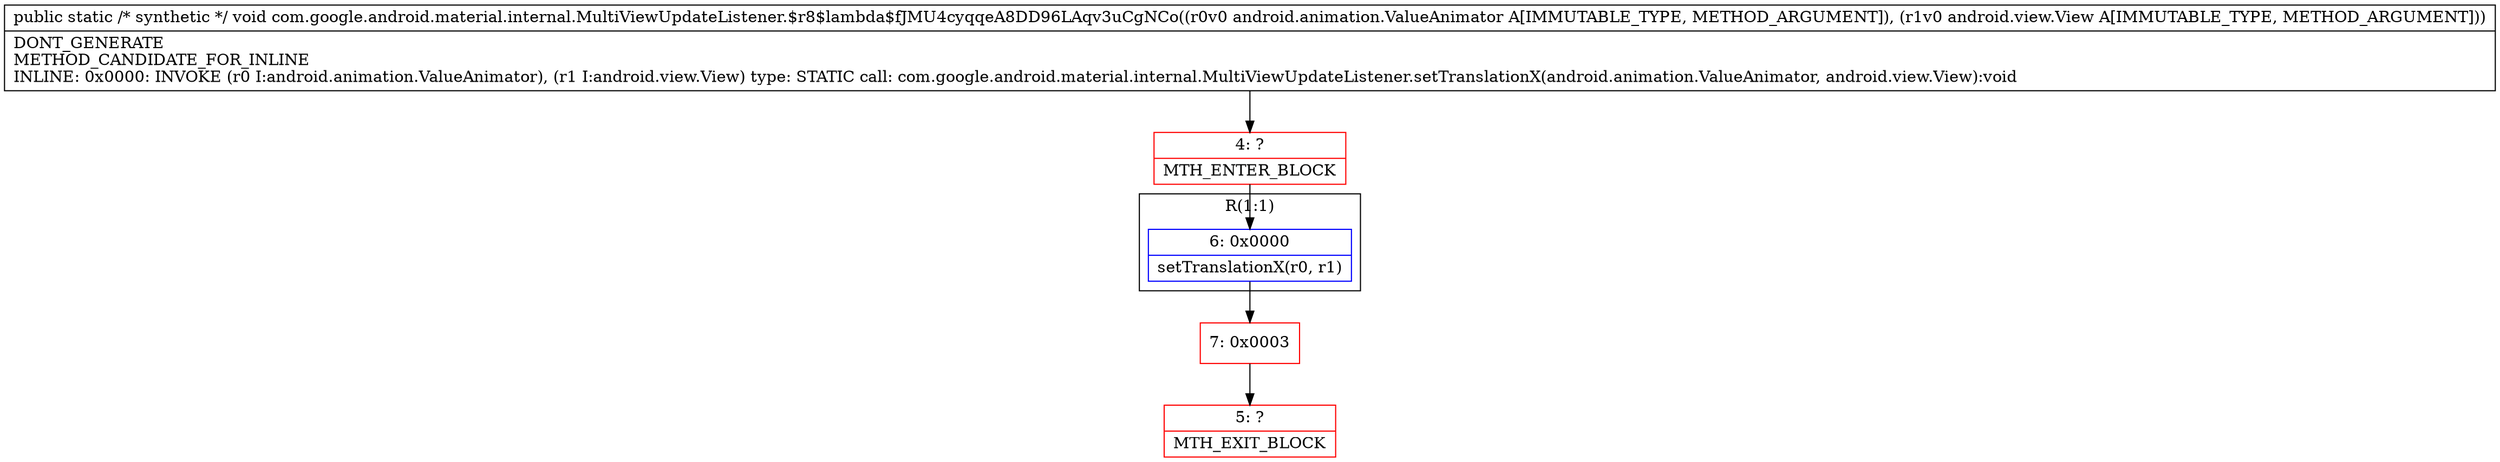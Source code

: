 digraph "CFG forcom.google.android.material.internal.MultiViewUpdateListener.$r8$lambda$fJMU4cyqqeA8DD96LAqv3uCgNCo(Landroid\/animation\/ValueAnimator;Landroid\/view\/View;)V" {
subgraph cluster_Region_124711148 {
label = "R(1:1)";
node [shape=record,color=blue];
Node_6 [shape=record,label="{6\:\ 0x0000|setTranslationX(r0, r1)\l}"];
}
Node_4 [shape=record,color=red,label="{4\:\ ?|MTH_ENTER_BLOCK\l}"];
Node_7 [shape=record,color=red,label="{7\:\ 0x0003}"];
Node_5 [shape=record,color=red,label="{5\:\ ?|MTH_EXIT_BLOCK\l}"];
MethodNode[shape=record,label="{public static \/* synthetic *\/ void com.google.android.material.internal.MultiViewUpdateListener.$r8$lambda$fJMU4cyqqeA8DD96LAqv3uCgNCo((r0v0 android.animation.ValueAnimator A[IMMUTABLE_TYPE, METHOD_ARGUMENT]), (r1v0 android.view.View A[IMMUTABLE_TYPE, METHOD_ARGUMENT]))  | DONT_GENERATE\lMETHOD_CANDIDATE_FOR_INLINE\lINLINE: 0x0000: INVOKE  (r0 I:android.animation.ValueAnimator), (r1 I:android.view.View) type: STATIC call: com.google.android.material.internal.MultiViewUpdateListener.setTranslationX(android.animation.ValueAnimator, android.view.View):void\l}"];
MethodNode -> Node_4;Node_6 -> Node_7;
Node_4 -> Node_6;
Node_7 -> Node_5;
}

